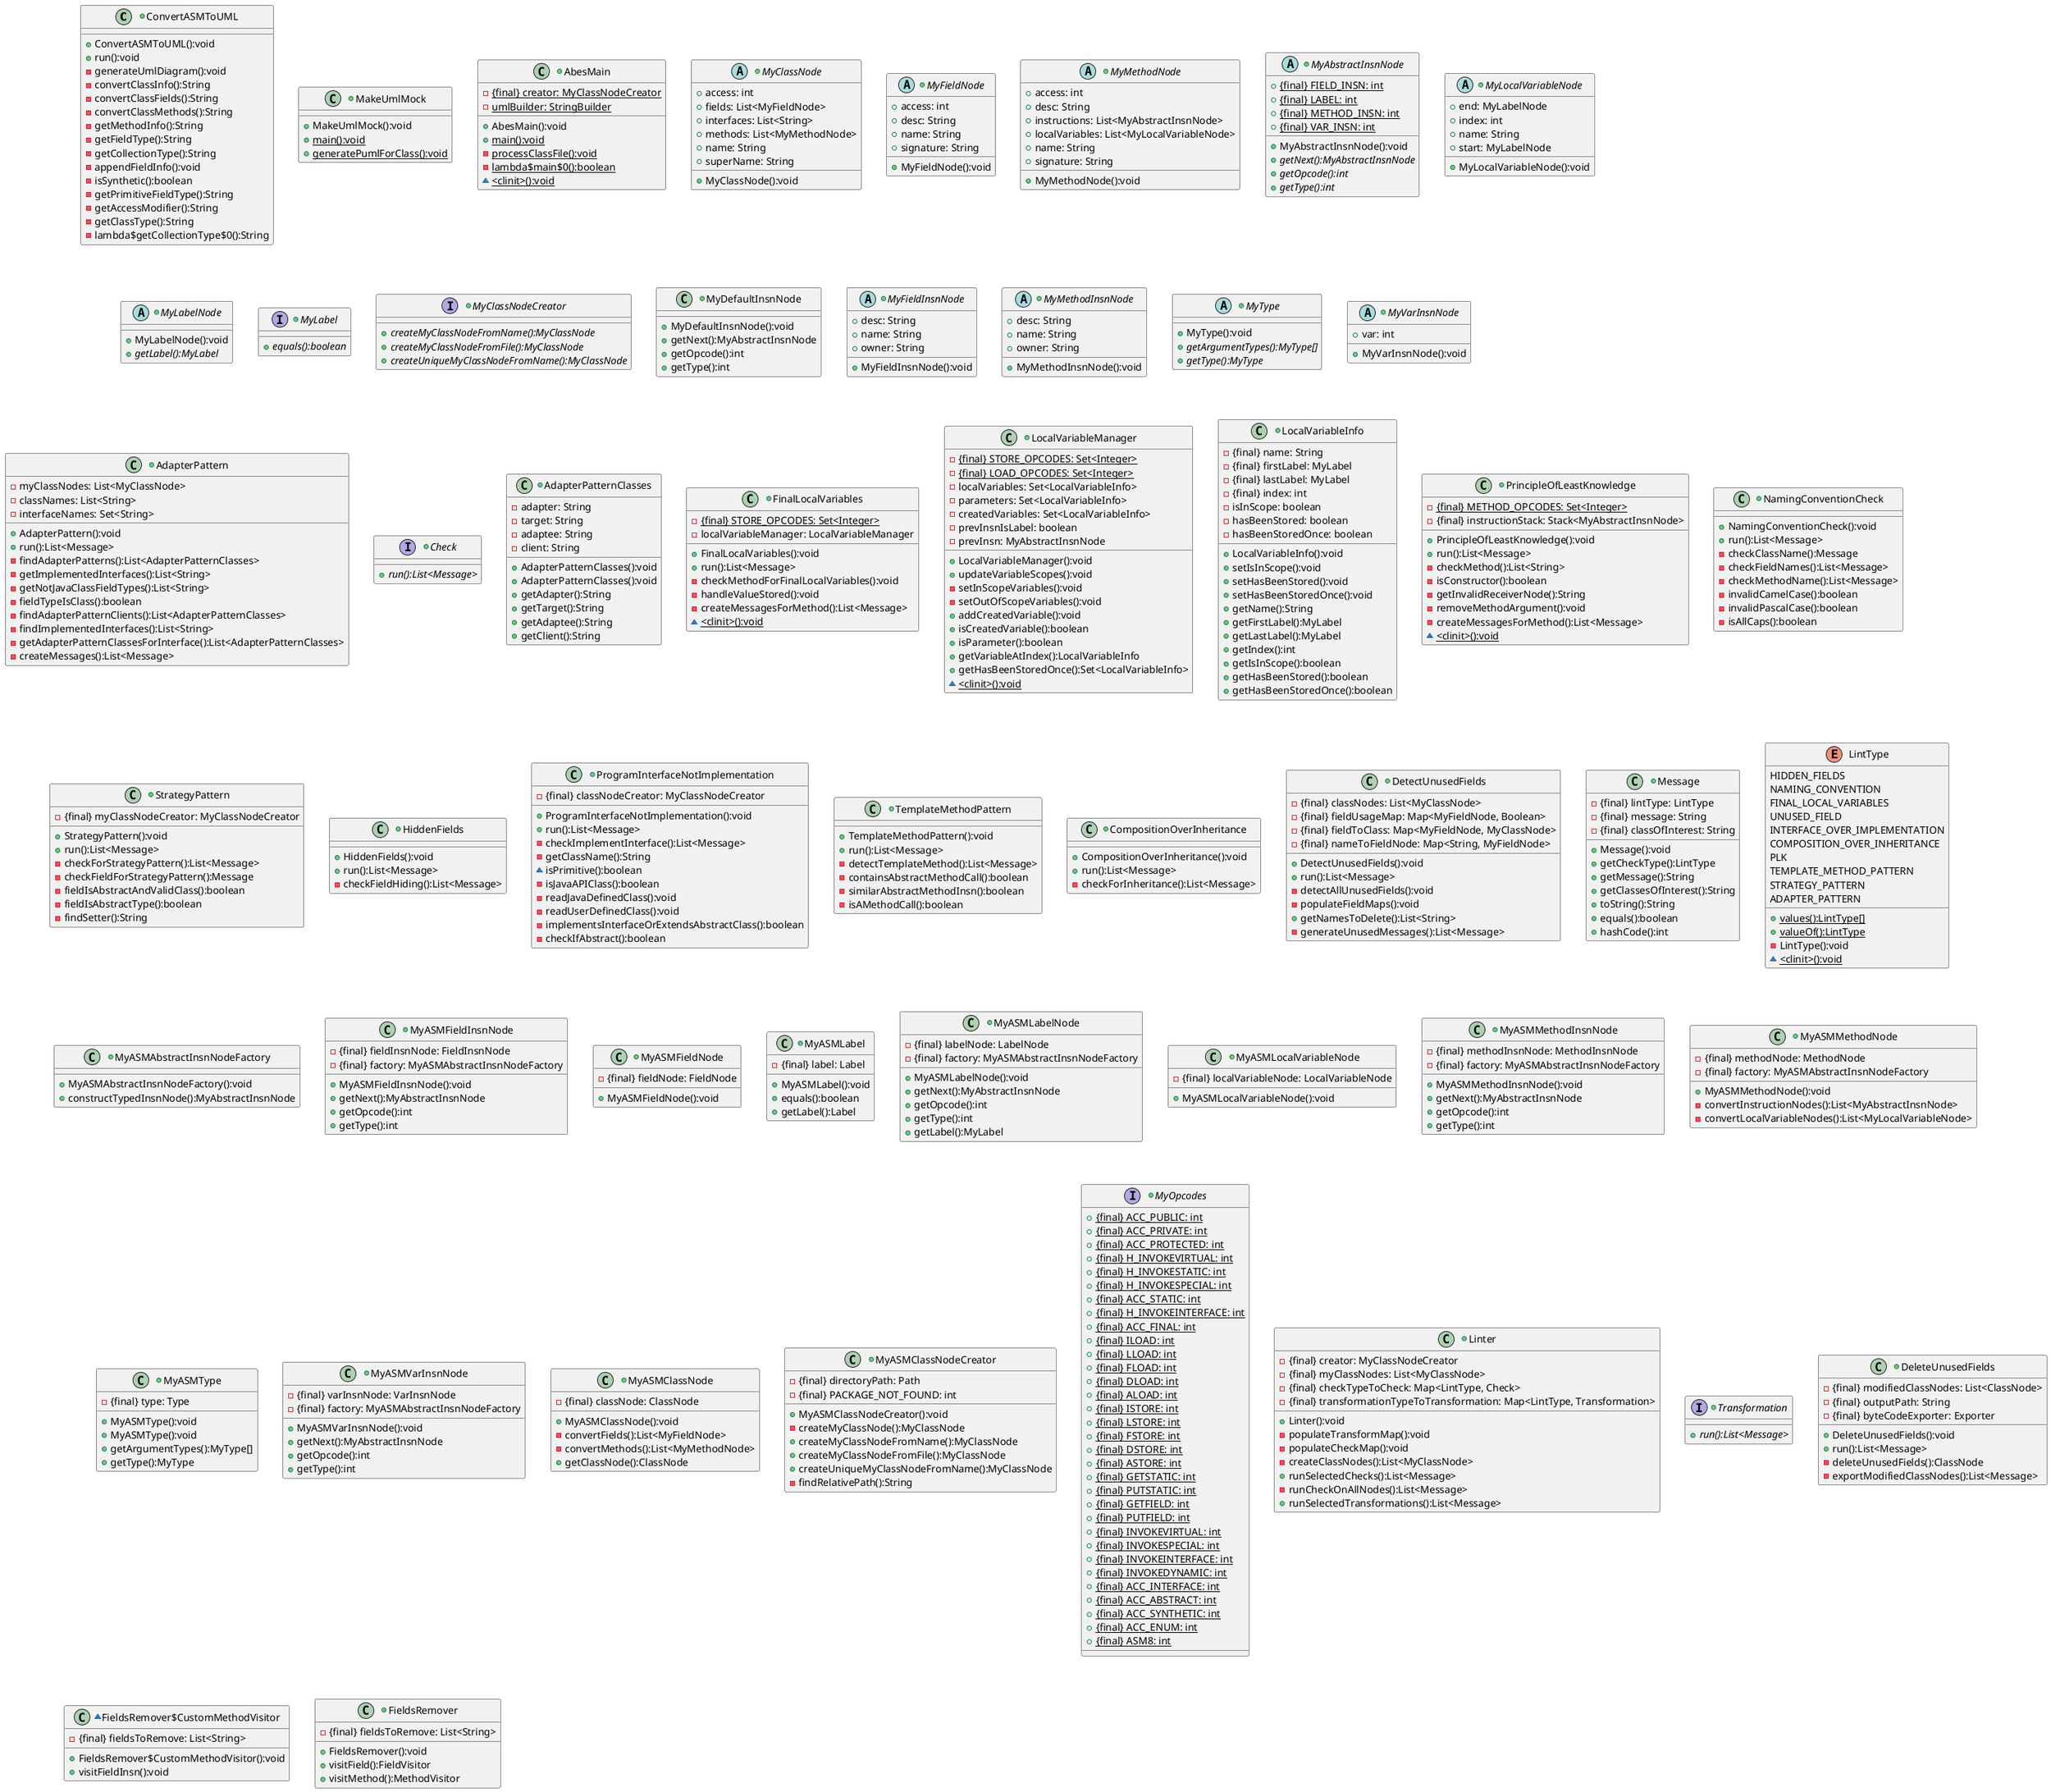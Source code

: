 @startuml
+class ConvertASMToUML{
+ConvertASMToUML():void
+run():void
-generateUmlDiagram():void
-convertClassInfo():String
-convertClassFields():String
-convertClassMethods():String
-getMethodInfo():String
-getFieldType():String
-getCollectionType():String
-appendFieldInfo():void
-isSynthetic():boolean
-getPrimitiveFieldType():String
-getAccessModifier():String
-getClassType():String
-lambda$getCollectionType$0():String
}
+class MakeUmlMock{
+MakeUmlMock():void
+{static}main():void
+{static}generatePumlForClass():void
}
+class AbesMain{
-{static}{final} creator: MyClassNodeCreator
-{static} umlBuilder: StringBuilder
+AbesMain():void
+{static}main():void
-{static}processClassFile():void
-{static}lambda$main$0():boolean
~{static}<clinit>():void
}
+abstract class MyClassNode{
+ access: int
+ fields: List<MyFieldNode>
+ interfaces: List<String>
+ methods: List<MyMethodNode>
+ name: String
+ superName: String
+MyClassNode():void
}
+abstract class MyFieldNode{
+ access: int
+ desc: String
+ name: String
+ signature: String
+MyFieldNode():void
}
+abstract class MyMethodNode{
+ access: int
+ desc: String
+ instructions: List<MyAbstractInsnNode>
+ localVariables: List<MyLocalVariableNode>
+ name: String
+ signature: String
+MyMethodNode():void
}
+abstract class MyAbstractInsnNode{
+{static}{final} FIELD_INSN: int
+{static}{final} LABEL: int
+{static}{final} METHOD_INSN: int
+{static}{final} VAR_INSN: int
+MyAbstractInsnNode():void
+{abstract}getNext():MyAbstractInsnNode
+{abstract}getOpcode():int
+{abstract}getType():int
}
+abstract class MyLocalVariableNode{
+ end: MyLabelNode
+ index: int
+ name: String
+ start: MyLabelNode
+MyLocalVariableNode():void
}
+abstract class MyLabelNode{
+MyLabelNode():void
+{abstract}getLabel():MyLabel
}
+interface MyLabel{
+{abstract}equals():boolean
}
+interface MyClassNodeCreator{
+{abstract}createMyClassNodeFromName():MyClassNode
+{abstract}createMyClassNodeFromFile():MyClassNode
+{abstract}createUniqueMyClassNodeFromName():MyClassNode
}
+class MyDefaultInsnNode{
+MyDefaultInsnNode():void
+getNext():MyAbstractInsnNode
+getOpcode():int
+getType():int
}
+abstract class MyFieldInsnNode{
+ desc: String
+ name: String
+ owner: String
+MyFieldInsnNode():void
}
+abstract class MyMethodInsnNode{
+ desc: String
+ name: String
+ owner: String
+MyMethodInsnNode():void
}
+abstract class MyType{
+MyType():void
+{abstract}getArgumentTypes():MyType[]
+{abstract}getType():MyType
}
+abstract class MyVarInsnNode{
+ var: int
+MyVarInsnNode():void
}
+class AdapterPattern{
- myClassNodes: List<MyClassNode>
- classNames: List<String>
- interfaceNames: Set<String>
+AdapterPattern():void
+run():List<Message>
-findAdapterPatterns():List<AdapterPatternClasses>
-getImplementedInterfaces():List<String>
-getNotJavaClassFieldTypes():List<String>
-fieldTypeIsClass():boolean
-findAdapterPatternClients():List<AdapterPatternClasses>
-findImplementedInterfaces():List<String>
-getAdapterPatternClassesForInterface():List<AdapterPatternClasses>
-createMessages():List<Message>
}
+interface Check{
+{abstract}run():List<Message>
}
+class AdapterPatternClasses{
- adapter: String
- target: String
- adaptee: String
- client: String
+AdapterPatternClasses():void
+AdapterPatternClasses():void
+getAdapter():String
+getTarget():String
+getAdaptee():String
+getClient():String
}
+class FinalLocalVariables{
-{static}{final} STORE_OPCODES: Set<Integer>
- localVariableManager: LocalVariableManager
+FinalLocalVariables():void
+run():List<Message>
-checkMethodForFinalLocalVariables():void
-handleValueStored():void
-createMessagesForMethod():List<Message>
~{static}<clinit>():void
}
+class LocalVariableManager{
-{static}{final} STORE_OPCODES: Set<Integer>
-{static}{final} LOAD_OPCODES: Set<Integer>
- localVariables: Set<LocalVariableInfo>
- parameters: Set<LocalVariableInfo>
- createdVariables: Set<LocalVariableInfo>
- prevInsnIsLabel: boolean
- prevInsn: MyAbstractInsnNode
+LocalVariableManager():void
+updateVariableScopes():void
-setInScopeVariables():void
-setOutOfScopeVariables():void
+addCreatedVariable():void
+isCreatedVariable():boolean
+isParameter():boolean
+getVariableAtIndex():LocalVariableInfo
+getHasBeenStoredOnce():Set<LocalVariableInfo>
~{static}<clinit>():void
}
+class LocalVariableInfo{
-{final} name: String
-{final} firstLabel: MyLabel
-{final} lastLabel: MyLabel
-{final} index: int
- isInScope: boolean
- hasBeenStored: boolean
- hasBeenStoredOnce: boolean
+LocalVariableInfo():void
+setIsInScope():void
+setHasBeenStored():void
+setHasBeenStoredOnce():void
+getName():String
+getFirstLabel():MyLabel
+getLastLabel():MyLabel
+getIndex():int
+getIsInScope():boolean
+getHasBeenStored():boolean
+getHasBeenStoredOnce():boolean
}
+class PrincipleOfLeastKnowledge{
-{static}{final} METHOD_OPCODES: Set<Integer>
-{final} instructionStack: Stack<MyAbstractInsnNode>
+PrincipleOfLeastKnowledge():void
+run():List<Message>
-checkMethod():List<String>
-isConstructor():boolean
-getInvalidReceiverNode():String
-removeMethodArgument():void
-createMessagesForMethod():List<Message>
~{static}<clinit>():void
}
+class NamingConventionCheck{
+NamingConventionCheck():void
+run():List<Message>
-checkClassName():Message
-checkFieldNames():List<Message>
-checkMethodName():List<Message>
-invalidCamelCase():boolean
-invalidPascalCase():boolean
-isAllCaps():boolean
}
+class StrategyPattern{
-{final} myClassNodeCreator: MyClassNodeCreator
+StrategyPattern():void
+run():List<Message>
-checkForStrategyPattern():List<Message>
-checkFieldForStrategyPattern():Message
-fieldIsAbstractAndValidClass():boolean
-fieldIsAbstractType():boolean
-findSetter():String
}
+class HiddenFields{
+HiddenFields():void
+run():List<Message>
-checkFieldHiding():List<Message>
}
+class ProgramInterfaceNotImplementation{
-{final} classNodeCreator: MyClassNodeCreator
+ProgramInterfaceNotImplementation():void
+run():List<Message>
-checkImplementInterface():List<Message>
-getClassName():String
~isPrimitive():boolean
-isJavaAPIClass():boolean
-readJavaDefinedClass():void
-readUserDefinedClass():void
-implementsInterfaceOrExtendsAbstractClass():boolean
-checkIfAbstract():boolean
}
+class TemplateMethodPattern{
+TemplateMethodPattern():void
+run():List<Message>
-detectTemplateMethod():List<Message>
-containsAbstractMethodCall():boolean
-similarAbstractMethodInsn():boolean
-isAMethodCall():boolean
}
+class CompositionOverInheritance{
+CompositionOverInheritance():void
+run():List<Message>
-checkForInheritance():List<Message>
}
+class DetectUnusedFields{
-{final} classNodes: List<MyClassNode>
-{final} fieldUsageMap: Map<MyFieldNode, Boolean>
-{final} fieldToClass: Map<MyFieldNode, MyClassNode>
-{final} nameToFieldNode: Map<String, MyFieldNode>
+DetectUnusedFields():void
+run():List<Message>
-detectAllUnusedFields():void
-populateFieldMaps():void
+getNamesToDelete():List<String>
-generateUnusedMessages():List<Message>
}
+class Message{
-{final} lintType: LintType
-{final} message: String
-{final} classOfInterest: String
+Message():void
+getCheckType():LintType
+getMessage():String
+getClassesOfInterest():String
+toString():String
+equals():boolean
+hashCode():int
}
enum LintType{
HIDDEN_FIELDS
NAMING_CONVENTION
FINAL_LOCAL_VARIABLES
UNUSED_FIELD
INTERFACE_OVER_IMPLEMENTATION
COMPOSITION_OVER_INHERITANCE
PLK
TEMPLATE_METHOD_PATTERN
STRATEGY_PATTERN
ADAPTER_PATTERN
+{static}values():LintType[]
+{static}valueOf():LintType
-LintType():void
~{static}<clinit>():void
}
+class MyASMAbstractInsnNodeFactory{
+MyASMAbstractInsnNodeFactory():void
+constructTypedInsnNode():MyAbstractInsnNode
}
+class MyASMFieldInsnNode{
-{final} fieldInsnNode: FieldInsnNode
-{final} factory: MyASMAbstractInsnNodeFactory
+MyASMFieldInsnNode():void
+getNext():MyAbstractInsnNode
+getOpcode():int
+getType():int
}
+class MyASMFieldNode{
-{final} fieldNode: FieldNode
+MyASMFieldNode():void
}
+class MyASMLabel{
-{final} label: Label
+MyASMLabel():void
+equals():boolean
+getLabel():Label
}
+class MyASMLabelNode{
-{final} labelNode: LabelNode
-{final} factory: MyASMAbstractInsnNodeFactory
+MyASMLabelNode():void
+getNext():MyAbstractInsnNode
+getOpcode():int
+getType():int
+getLabel():MyLabel
}
+class MyASMLocalVariableNode{
-{final} localVariableNode: LocalVariableNode
+MyASMLocalVariableNode():void
}
+class MyASMMethodInsnNode{
-{final} methodInsnNode: MethodInsnNode
-{final} factory: MyASMAbstractInsnNodeFactory
+MyASMMethodInsnNode():void
+getNext():MyAbstractInsnNode
+getOpcode():int
+getType():int
}
+class MyASMMethodNode{
-{final} methodNode: MethodNode
-{final} factory: MyASMAbstractInsnNodeFactory
+MyASMMethodNode():void
-convertInstructionNodes():List<MyAbstractInsnNode>
-convertLocalVariableNodes():List<MyLocalVariableNode>
}
+class MyASMType{
-{final} type: Type
+MyASMType():void
+MyASMType():void
+getArgumentTypes():MyType[]
+getType():MyType
}
+class MyASMVarInsnNode{
-{final} varInsnNode: VarInsnNode
-{final} factory: MyASMAbstractInsnNodeFactory
+MyASMVarInsnNode():void
+getNext():MyAbstractInsnNode
+getOpcode():int
+getType():int
}
+class MyASMClassNode{
-{final} classNode: ClassNode
+MyASMClassNode():void
-convertFields():List<MyFieldNode>
-convertMethods():List<MyMethodNode>
+getClassNode():ClassNode
}
+class MyASMClassNodeCreator{
-{final} directoryPath: Path
-{final} PACKAGE_NOT_FOUND: int
+MyASMClassNodeCreator():void
-createMyClassNode():MyClassNode
+createMyClassNodeFromName():MyClassNode
+createMyClassNodeFromFile():MyClassNode
+createUniqueMyClassNodeFromName():MyClassNode
-findRelativePath():String
}
+interface MyOpcodes{
+{static}{final} ACC_PUBLIC: int
+{static}{final} ACC_PRIVATE: int
+{static}{final} ACC_PROTECTED: int
+{static}{final} H_INVOKEVIRTUAL: int
+{static}{final} H_INVOKESTATIC: int
+{static}{final} H_INVOKESPECIAL: int
+{static}{final} ACC_STATIC: int
+{static}{final} H_INVOKEINTERFACE: int
+{static}{final} ACC_FINAL: int
+{static}{final} ILOAD: int
+{static}{final} LLOAD: int
+{static}{final} FLOAD: int
+{static}{final} DLOAD: int
+{static}{final} ALOAD: int
+{static}{final} ISTORE: int
+{static}{final} LSTORE: int
+{static}{final} FSTORE: int
+{static}{final} DSTORE: int
+{static}{final} ASTORE: int
+{static}{final} GETSTATIC: int
+{static}{final} PUTSTATIC: int
+{static}{final} GETFIELD: int
+{static}{final} PUTFIELD: int
+{static}{final} INVOKEVIRTUAL: int
+{static}{final} INVOKESPECIAL: int
+{static}{final} INVOKEINTERFACE: int
+{static}{final} INVOKEDYNAMIC: int
+{static}{final} ACC_INTERFACE: int
+{static}{final} ACC_ABSTRACT: int
+{static}{final} ACC_SYNTHETIC: int
+{static}{final} ACC_ENUM: int
+{static}{final} ASM8: int
}
+class Linter{
-{final} creator: MyClassNodeCreator
-{final} myClassNodes: List<MyClassNode>
-{final} checkTypeToCheck: Map<LintType, Check>
-{final} transformationTypeToTransformation: Map<LintType, Transformation>
+Linter():void
-populateTransformMap():void
-populateCheckMap():void
-createClassNodes():List<MyClassNode>
+runSelectedChecks():List<Message>
-runCheckOnAllNodes():List<Message>
+runSelectedTransformations():List<Message>
}
+interface Transformation{
+{abstract}run():List<Message>
}
+class DeleteUnusedFields{
-{final} modifiedClassNodes: List<ClassNode>
-{final} outputPath: String
-{final} byteCodeExporter: Exporter
+DeleteUnusedFields():void
+run():List<Message>
-deleteUnusedFields():ClassNode
-exportModifiedClassNodes():List<Message>
}
~class FieldsRemover$CustomMethodVisitor{
-{final} fieldsToRemove: List<String>
+FieldsRemover$CustomMethodVisitor():void
+visitFieldInsn():void
}
+class FieldsRemover{
-{final} fieldsToRemove: List<String>
+FieldsRemover():void
+visitField():FieldVisitor
+visitMethod():MethodVisitor
}
@enduml